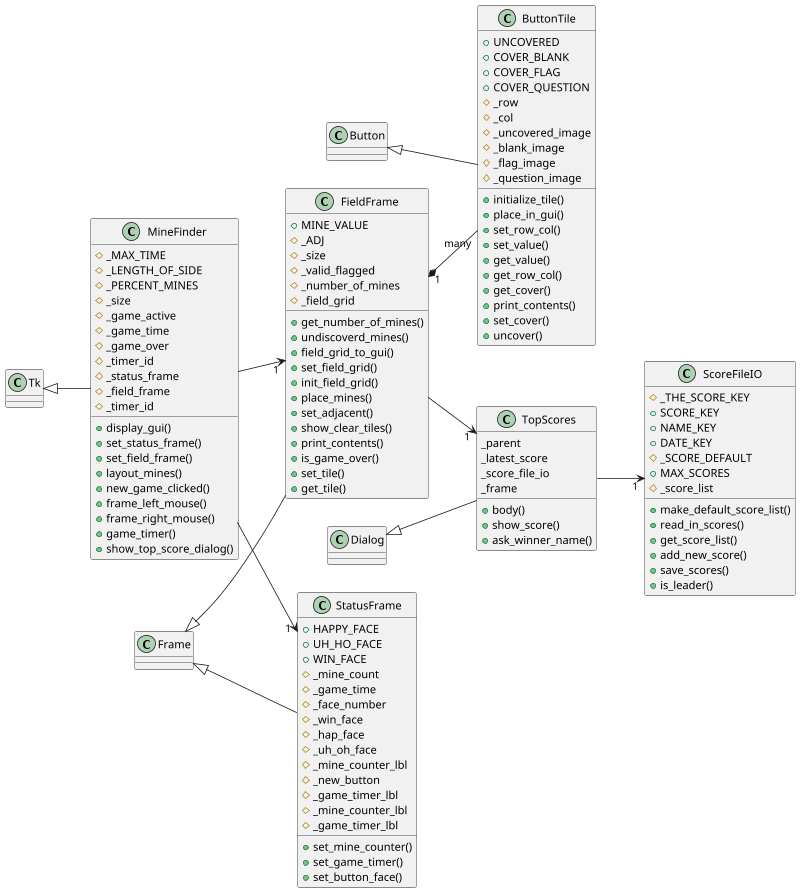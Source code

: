 @startuml class_diagram

left to right direction
scale 800 width

Class Tk

class MineFinder {
   #_MAX_TIME
   #_LENGTH_OF_SIDE
   #_PERCENT_MINES
   #_size
   #_game_active
   #_game_time
   #_game_over
   #_timer_id
   #_status_frame
   #_field_frame
   #_timer_id
   +display_gui()
   +set_status_frame()
   +set_field_frame()
   +layout_mines()
   +new_game_clicked()
   +frame_left_mouse()
   +frame_right_mouse()
   +game_timer()
   +show_top_score_dialog()
}

Tk <|-- MineFinder

Class Frame

class FieldFrame {
   +MINE_VALUE
   #_ADJ
   #_size
   #_valid_flagged
   #_number_of_mines
   #_field_grid
   +get_number_of_mines()
   +undiscoverd_mines()
   +field_grid_to_gui()
   +set_field_grid()
   +init_field_grid()
   +place_mines()
   +set_adjacent()
   +show_clear_tiles()
   +print_contents()
   +is_game_over()
   +set_tile()
   +get_tile()
}


class StatusFrame {
   +HAPPY_FACE
   +UH_HO_FACE
   +WIN_FACE
   #_mine_count
   #_game_time
   #_face_number
   #_win_face
   #_hap_face
   #_uh_oh_face
   #_mine_counter_lbl
   #_new_button
   #_game_timer_lbl
   #_mine_counter_lbl
   #_game_timer_lbl
   +set_mine_counter()
   +set_game_timer()
   +set_button_face()
}

Frame <|-- FieldFrame
Frame <|-- StatusFrame

class Button

class ButtonTile {
   +UNCOVERED
   +COVER_BLANK
   +COVER_FLAG
   +COVER_QUESTION
   #_row
   #_col
   #_uncovered_image
   #_blank_image
   #_flag_image
   #_question_image
   +initialize_tile()
   +place_in_gui()
   +set_row_col()
   +set_value()
   +get_value()
   +get_row_col()
   +get_cover()
   +print_contents()
   +set_cover()
   +uncover()
}

Button <|-- ButtonTile
class Dialog

class TopScores {
   _parent
   _latest_score
   _score_file_io
   _frame
   +body()
   +show_score()
   +ask_winner_name()
}

Dialog <|-- TopScores

class ScoreFileIO {
   #_THE_SCORE_KEY
   +SCORE_KEY
   +NAME_KEY
   +DATE_KEY
   #_SCORE_DEFAULT
   +MAX_SCORES
   #_score_list
   +make_default_score_list()
   +read_in_scores()
   +get_score_list()
   +add_new_score()
   +save_scores()
   +is_leader()
}

MineFinder --> "1"  FieldFrame
MineFinder --> "1"  StatusFrame
FieldFrame "1" *-- "many" ButtonTile
TopScores --> "1" ScoreFileIO
FieldFrame --> "1" TopScores


@enduml
